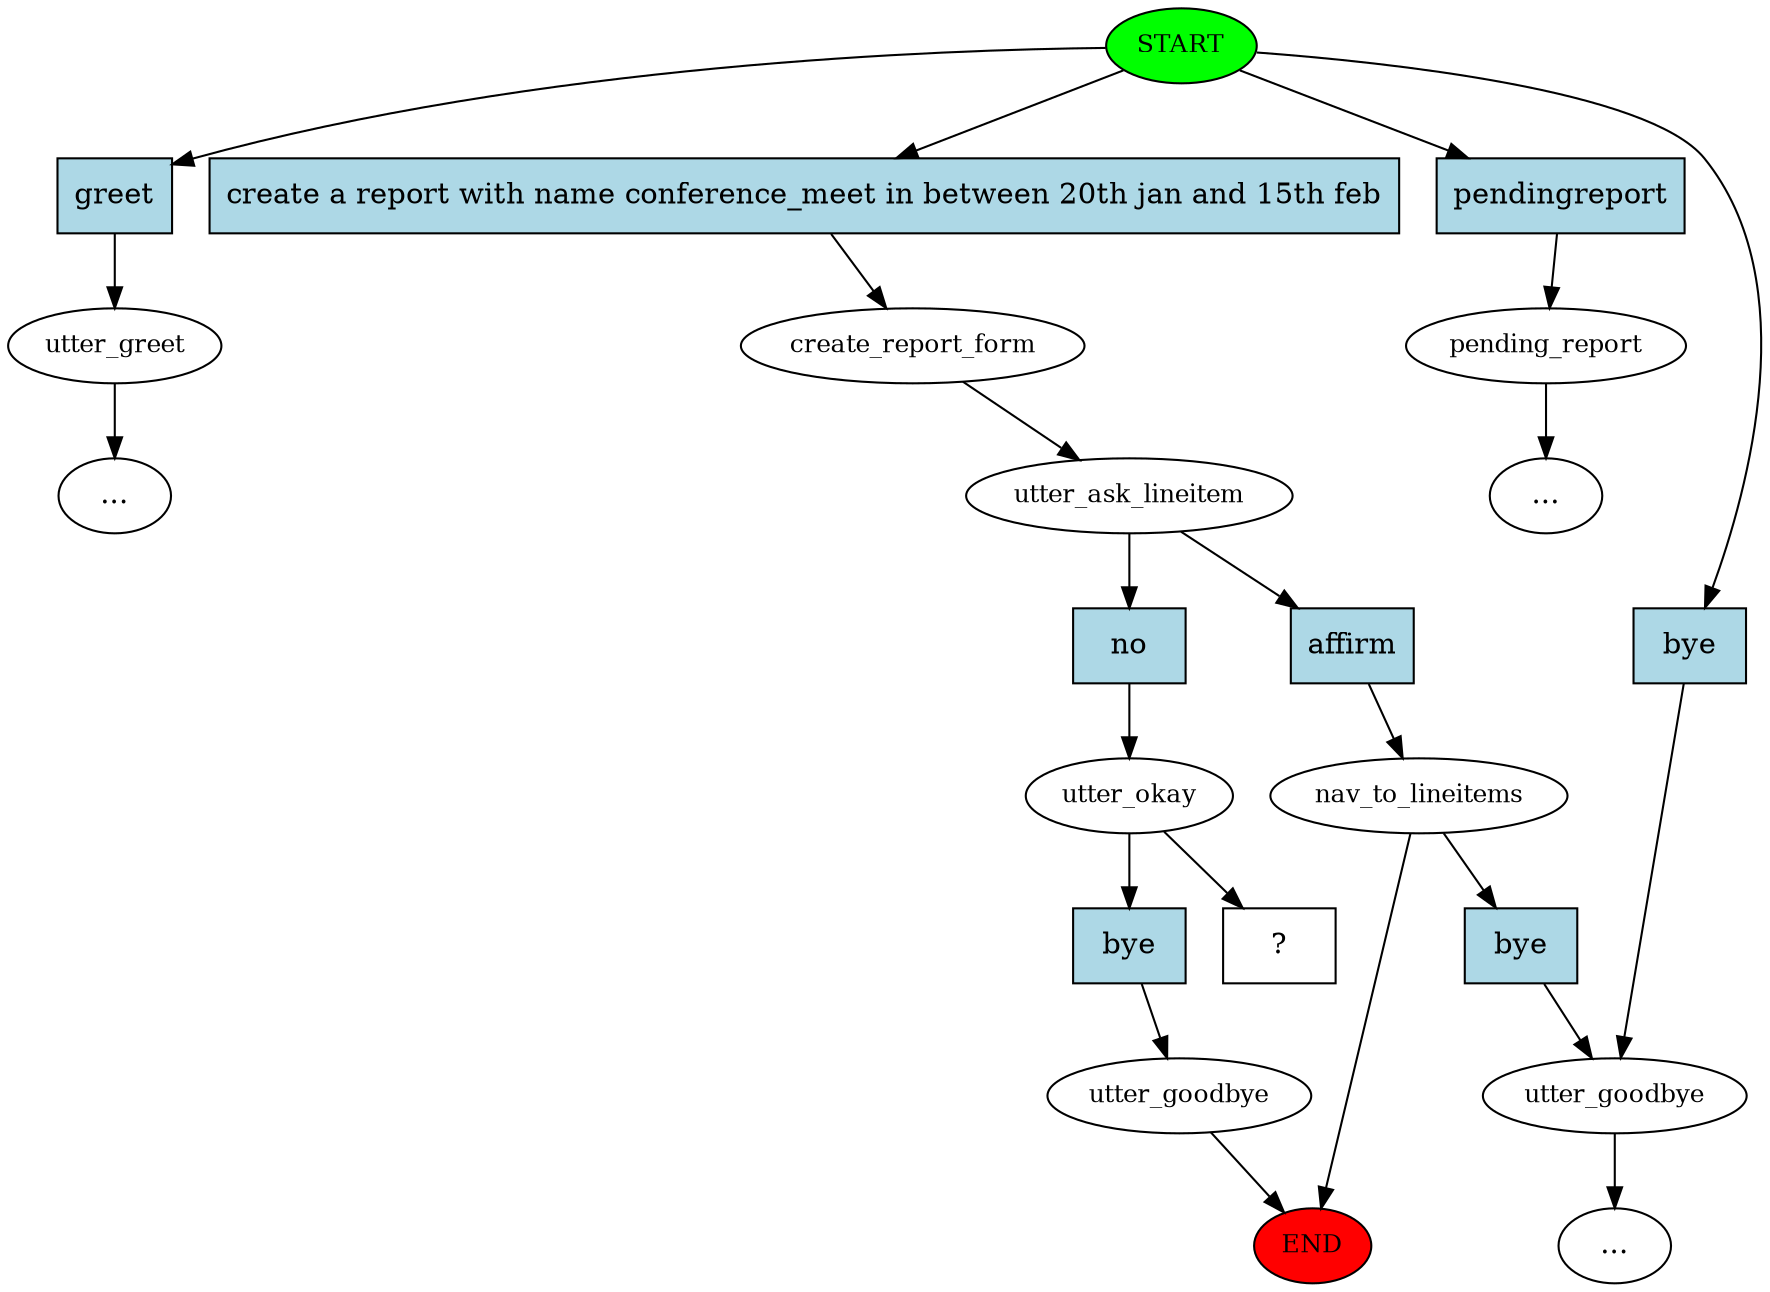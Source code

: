 digraph  {
0 [class="start active", fillcolor=green, fontsize=12, label=START, style=filled];
"-1" [class=end, fillcolor=red, fontsize=12, label=END, style=filled];
1 [class="", fontsize=12, label=utter_greet];
5 [class=active, fontsize=12, label=create_report_form];
6 [class=active, fontsize=12, label=utter_ask_lineitem];
7 [class="", fontsize=12, label=nav_to_lineitems];
8 [class="", fontsize=12, label=utter_goodbye];
11 [class=active, fontsize=12, label=utter_okay];
12 [class="", fontsize=12, label=utter_goodbye];
"-8" [class=ellipsis, label="..."];
17 [class="", fontsize=12, label=pending_report];
"-12" [class=ellipsis, label="..."];
"-14" [class=ellipsis, label="..."];
26 [class="intent dashed active", label="  ?  ", shape=rect];
27 [class=intent, fillcolor=lightblue, label=greet, shape=rect, style=filled];
28 [class="intent active", fillcolor=lightblue, label="create a report with name conference_meet in between 20th jan and 15th feb", shape=rect, style=filled];
29 [class=intent, fillcolor=lightblue, label=pendingreport, shape=rect, style=filled];
30 [class=intent, fillcolor=lightblue, label=bye, shape=rect, style=filled];
31 [class=intent, fillcolor=lightblue, label=affirm, shape=rect, style=filled];
32 [class="intent active", fillcolor=lightblue, label=no, shape=rect, style=filled];
33 [class=intent, fillcolor=lightblue, label=bye, shape=rect, style=filled];
34 [class=intent, fillcolor=lightblue, label=bye, shape=rect, style=filled];
0 -> 27  [class="", key=0];
0 -> 28  [class=active, key=0];
0 -> 29  [class="", key=0];
0 -> 30  [class="", key=0];
1 -> "-14"  [class="", key=NONE, label=""];
5 -> 6  [class=active, key=NONE, label=""];
6 -> 31  [class="", key=0];
6 -> 32  [class=active, key=0];
7 -> "-1"  [class="", key=NONE, label=""];
7 -> 33  [class="", key=0];
8 -> "-8"  [class="", key=NONE, label=""];
11 -> 26  [class=active, key=NONE, label=""];
11 -> 34  [class="", key=0];
12 -> "-1"  [class="", key=NONE, label=""];
17 -> "-12"  [class="", key=NONE, label=""];
27 -> 1  [class="", key=0];
28 -> 5  [class=active, key=0];
29 -> 17  [class="", key=0];
30 -> 8  [class="", key=0];
31 -> 7  [class="", key=0];
32 -> 11  [class=active, key=0];
33 -> 8  [class="", key=0];
34 -> 12  [class="", key=0];
}
